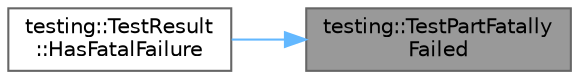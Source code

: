 digraph "testing::TestPartFatallyFailed"
{
 // LATEX_PDF_SIZE
  bgcolor="transparent";
  edge [fontname=Helvetica,fontsize=10,labelfontname=Helvetica,labelfontsize=10];
  node [fontname=Helvetica,fontsize=10,shape=box,height=0.2,width=0.4];
  rankdir="RL";
  Node1 [id="Node000001",label="testing::TestPartFatally\lFailed",height=0.2,width=0.4,color="gray40", fillcolor="grey60", style="filled", fontcolor="black",tooltip=" "];
  Node1 -> Node2 [id="edge1_Node000001_Node000002",dir="back",color="steelblue1",style="solid",tooltip=" "];
  Node2 [id="Node000002",label="testing::TestResult\l::HasFatalFailure",height=0.2,width=0.4,color="grey40", fillcolor="white", style="filled",URL="$classtesting_1_1_test_result.html#a30e00d4076ae07fb5ad7b623d9dc1fe4",tooltip=" "];
}
